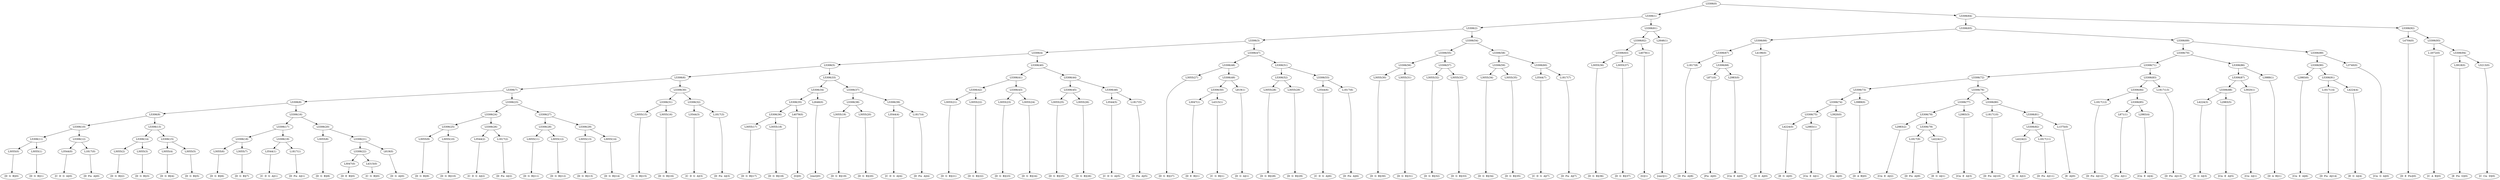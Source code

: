 digraph sample{
"L3055(0)"->"[D  G  B](0)"
"L3055(1)"->"[D  G  B](1)"
"L5306(11)"->"L3055(0)"
"L5306(11)"->"L3055(1)"
"L3544(0)"->"[C  D  G  A](0)"
"L1817(0)"->"[D  Fis  A](0)"
"L5306(12)"->"L3544(0)"
"L5306(12)"->"L1817(0)"
"L5306(10)"->"L5306(11)"
"L5306(10)"->"L5306(12)"
"L3055(2)"->"[D  G  B](2)"
"L3055(3)"->"[D  G  B](3)"
"L5306(14)"->"L3055(2)"
"L5306(14)"->"L3055(3)"
"L3055(4)"->"[D  G  B](4)"
"L3055(5)"->"[D  G  B](5)"
"L5306(15)"->"L3055(4)"
"L5306(15)"->"L3055(5)"
"L5306(13)"->"L5306(14)"
"L5306(13)"->"L5306(15)"
"L5306(9)"->"L5306(10)"
"L5306(9)"->"L5306(13)"
"L3055(6)"->"[D  G  B](6)"
"L3055(7)"->"[D  G  B](7)"
"L5306(18)"->"L3055(6)"
"L5306(18)"->"L3055(7)"
"L3544(1)"->"[C  D  G  A](1)"
"L1817(1)"->"[D  Fis  A](1)"
"L5306(19)"->"L3544(1)"
"L5306(19)"->"L1817(1)"
"L5306(17)"->"L5306(18)"
"L5306(17)"->"L5306(19)"
"L3055(8)"->"[D  G  B](8)"
"L3047(0)"->"[D  E  B](0)"
"L4315(0)"->"[C  G  B](0)"
"L5306(22)"->"L3047(0)"
"L5306(22)"->"L4315(0)"
"L819(0)"->"[D  G  A](0)"
"L5306(21)"->"L5306(22)"
"L5306(21)"->"L819(0)"
"L5306(20)"->"L3055(8)"
"L5306(20)"->"L5306(21)"
"L5306(16)"->"L5306(17)"
"L5306(16)"->"L5306(20)"
"L5306(8)"->"L5306(9)"
"L5306(8)"->"L5306(16)"
"L3055(9)"->"[D  G  B](9)"
"L3055(10)"->"[D  G  B](10)"
"L5306(25)"->"L3055(9)"
"L5306(25)"->"L3055(10)"
"L3544(2)"->"[C  D  G  A](2)"
"L1817(2)"->"[D  Fis  A](2)"
"L5306(26)"->"L3544(2)"
"L5306(26)"->"L1817(2)"
"L5306(24)"->"L5306(25)"
"L5306(24)"->"L5306(26)"
"L3055(11)"->"[D  G  B](11)"
"L3055(12)"->"[D  G  B](12)"
"L5306(28)"->"L3055(11)"
"L5306(28)"->"L3055(12)"
"L3055(13)"->"[D  G  B](13)"
"L3055(14)"->"[D  G  B](14)"
"L5306(29)"->"L3055(13)"
"L5306(29)"->"L3055(14)"
"L5306(27)"->"L5306(28)"
"L5306(27)"->"L5306(29)"
"L5306(23)"->"L5306(24)"
"L5306(23)"->"L5306(27)"
"L5306(7)"->"L5306(8)"
"L5306(7)"->"L5306(23)"
"L3055(15)"->"[D  G  B](15)"
"L3055(16)"->"[D  G  B](16)"
"L5306(31)"->"L3055(15)"
"L5306(31)"->"L3055(16)"
"L3544(3)"->"[C  D  G  A](3)"
"L1817(3)"->"[D  Fis  A](3)"
"L5306(32)"->"L3544(3)"
"L5306(32)"->"L1817(3)"
"L5306(30)"->"L5306(31)"
"L5306(30)"->"L5306(32)"
"L5306(6)"->"L5306(7)"
"L5306(6)"->"L5306(30)"
"L3055(17)"->"[D  G  B](17)"
"L3055(18)"->"[D  G  B](18)"
"L5306(36)"->"L3055(17)"
"L5306(36)"->"L3055(18)"
"L4079(0)"->"[G](0)"
"L5306(35)"->"L5306(36)"
"L5306(35)"->"L4079(0)"
"L2646(0)"->"[rest](0)"
"L5306(34)"->"L5306(35)"
"L5306(34)"->"L2646(0)"
"L3055(19)"->"[D  G  B](19)"
"L3055(20)"->"[D  G  B](20)"
"L5306(38)"->"L3055(19)"
"L5306(38)"->"L3055(20)"
"L3544(4)"->"[C  D  G  A](4)"
"L1817(4)"->"[D  Fis  A](4)"
"L5306(39)"->"L3544(4)"
"L5306(39)"->"L1817(4)"
"L5306(37)"->"L5306(38)"
"L5306(37)"->"L5306(39)"
"L5306(33)"->"L5306(34)"
"L5306(33)"->"L5306(37)"
"L5306(5)"->"L5306(6)"
"L5306(5)"->"L5306(33)"
"L3055(21)"->"[D  G  B](21)"
"L3055(22)"->"[D  G  B](22)"
"L5306(42)"->"L3055(21)"
"L5306(42)"->"L3055(22)"
"L3055(23)"->"[D  G  B](23)"
"L3055(24)"->"[D  G  B](24)"
"L5306(43)"->"L3055(23)"
"L5306(43)"->"L3055(24)"
"L5306(41)"->"L5306(42)"
"L5306(41)"->"L5306(43)"
"L3055(25)"->"[D  G  B](25)"
"L3055(26)"->"[D  G  B](26)"
"L5306(45)"->"L3055(25)"
"L5306(45)"->"L3055(26)"
"L3544(5)"->"[C  D  G  A](5)"
"L1817(5)"->"[D  Fis  A](5)"
"L5306(46)"->"L3544(5)"
"L5306(46)"->"L1817(5)"
"L5306(44)"->"L5306(45)"
"L5306(44)"->"L5306(46)"
"L5306(40)"->"L5306(41)"
"L5306(40)"->"L5306(44)"
"L5306(4)"->"L5306(5)"
"L5306(4)"->"L5306(40)"
"L3055(27)"->"[D  G  B](27)"
"L3047(1)"->"[D  E  B](1)"
"L4315(1)"->"[C  G  B](1)"
"L5306(50)"->"L3047(1)"
"L5306(50)"->"L4315(1)"
"L819(1)"->"[D  G  A](1)"
"L5306(49)"->"L5306(50)"
"L5306(49)"->"L819(1)"
"L5306(48)"->"L3055(27)"
"L5306(48)"->"L5306(49)"
"L3055(28)"->"[D  G  B](28)"
"L3055(29)"->"[D  G  B](29)"
"L5306(52)"->"L3055(28)"
"L5306(52)"->"L3055(29)"
"L3544(6)"->"[C  D  G  A](6)"
"L1817(6)"->"[D  Fis  A](6)"
"L5306(53)"->"L3544(6)"
"L5306(53)"->"L1817(6)"
"L5306(51)"->"L5306(52)"
"L5306(51)"->"L5306(53)"
"L5306(47)"->"L5306(48)"
"L5306(47)"->"L5306(51)"
"L5306(3)"->"L5306(4)"
"L5306(3)"->"L5306(47)"
"L3055(30)"->"[D  G  B](30)"
"L3055(31)"->"[D  G  B](31)"
"L5306(56)"->"L3055(30)"
"L5306(56)"->"L3055(31)"
"L3055(32)"->"[D  G  B](32)"
"L3055(33)"->"[D  G  B](33)"
"L5306(57)"->"L3055(32)"
"L5306(57)"->"L3055(33)"
"L5306(55)"->"L5306(56)"
"L5306(55)"->"L5306(57)"
"L3055(34)"->"[D  G  B](34)"
"L3055(35)"->"[D  G  B](35)"
"L5306(59)"->"L3055(34)"
"L5306(59)"->"L3055(35)"
"L3544(7)"->"[C  D  G  A](7)"
"L1817(7)"->"[D  Fis  A](7)"
"L5306(60)"->"L3544(7)"
"L5306(60)"->"L1817(7)"
"L5306(58)"->"L5306(59)"
"L5306(58)"->"L5306(60)"
"L5306(54)"->"L5306(55)"
"L5306(54)"->"L5306(58)"
"L5306(2)"->"L5306(3)"
"L5306(2)"->"L5306(54)"
"L3055(36)"->"[D  G  B](36)"
"L3055(37)"->"[D  G  B](37)"
"L5306(63)"->"L3055(36)"
"L5306(63)"->"L3055(37)"
"L4079(1)"->"[G](1)"
"L5306(62)"->"L5306(63)"
"L5306(62)"->"L4079(1)"
"L2646(1)"->"[rest](1)"
"L5306(61)"->"L5306(62)"
"L5306(61)"->"L2646(1)"
"L5306(1)"->"L5306(2)"
"L5306(1)"->"L5306(61)"
"L1817(8)"->"[D  Fis  A](8)"
"L871(0)"->"[Fis  A](0)"
"L2983(0)"->"[Cis  E  A](0)"
"L5306(68)"->"L871(0)"
"L5306(68)"->"L2983(0)"
"L5306(67)"->"L1817(8)"
"L5306(67)"->"L5306(68)"
"L4196(0)"->"[D  E  A](0)"
"L5306(66)"->"L5306(67)"
"L5306(66)"->"L4196(0)"
"L4224(0)"->"[E  G  A](0)"
"L2983(1)"->"[Cis  E  A](1)"
"L5306(75)"->"L4224(0)"
"L5306(75)"->"L2983(1)"
"L3920(0)"->"[Cis  A](0)"
"L5306(74)"->"L5306(75)"
"L5306(74)"->"L3920(0)"
"L3989(0)"->"[D  A  B](0)"
"L5306(73)"->"L5306(74)"
"L5306(73)"->"L3989(0)"
"L2983(2)"->"[Cis  E  A](2)"
"L1817(9)"->"[D  Fis  A](9)"
"L4224(1)"->"[E  G  A](1)"
"L5306(79)"->"L1817(9)"
"L5306(79)"->"L4224(1)"
"L5306(78)"->"L2983(2)"
"L5306(78)"->"L5306(79)"
"L2983(3)"->"[Cis  E  A](3)"
"L5306(77)"->"L5306(78)"
"L5306(77)"->"L2983(3)"
"L1817(10)"->"[D  Fis  A](10)"
"L4224(2)"->"[E  G  A](2)"
"L1817(11)"->"[D  Fis  A](11)"
"L5306(82)"->"L4224(2)"
"L5306(82)"->"L1817(11)"
"L1375(0)"->"[E  A](0)"
"L5306(81)"->"L5306(82)"
"L5306(81)"->"L1375(0)"
"L5306(80)"->"L1817(10)"
"L5306(80)"->"L5306(81)"
"L5306(76)"->"L5306(77)"
"L5306(76)"->"L5306(80)"
"L5306(72)"->"L5306(73)"
"L5306(72)"->"L5306(76)"
"L1817(12)"->"[D  Fis  A](12)"
"L871(1)"->"[Fis  A](1)"
"L2983(4)"->"[Cis  E  A](4)"
"L5306(85)"->"L871(1)"
"L5306(85)"->"L2983(4)"
"L5306(84)"->"L1817(12)"
"L5306(84)"->"L5306(85)"
"L1817(13)"->"[D  Fis  A](13)"
"L5306(83)"->"L5306(84)"
"L5306(83)"->"L1817(13)"
"L5306(71)"->"L5306(72)"
"L5306(71)"->"L5306(83)"
"L4224(3)"->"[E  G  A](3)"
"L2983(5)"->"[Cis  E  A](5)"
"L5306(88)"->"L4224(3)"
"L5306(88)"->"L2983(5)"
"L3920(1)"->"[Cis  A](1)"
"L5306(87)"->"L5306(88)"
"L5306(87)"->"L3920(1)"
"L3989(1)"->"[D  A  B](1)"
"L5306(86)"->"L5306(87)"
"L5306(86)"->"L3989(1)"
"L5306(70)"->"L5306(71)"
"L5306(70)"->"L5306(86)"
"L2983(6)"->"[Cis  E  A](6)"
"L1817(14)"->"[D  Fis  A](14)"
"L4224(4)"->"[E  G  A](4)"
"L5306(91)"->"L1817(14)"
"L5306(91)"->"L4224(4)"
"L5306(90)"->"L2983(6)"
"L5306(90)"->"L5306(91)"
"L3740(0)"->"[Cis  G  A](0)"
"L5306(89)"->"L5306(90)"
"L5306(89)"->"L3740(0)"
"L5306(69)"->"L5306(70)"
"L5306(69)"->"L5306(89)"
"L5306(65)"->"L5306(66)"
"L5306(65)"->"L5306(69)"
"L4704(0)"->"[D  E  Fis](0)"
"L-2072(0)"->"[C  A  B](0)"
"L3918(0)"->"[E  Fis  G](0)"
"L5213(0)"->"[C  Cis  D](0)"
"L5306(94)"->"L3918(0)"
"L5306(94)"->"L5213(0)"
"L5306(93)"->"L-2072(0)"
"L5306(93)"->"L5306(94)"
"L5306(92)"->"L4704(0)"
"L5306(92)"->"L5306(93)"
"L5306(64)"->"L5306(65)"
"L5306(64)"->"L5306(92)"
"L5306(0)"->"L5306(1)"
"L5306(0)"->"L5306(64)"
{rank = min; "L5306(0)"}
{rank = same; "L5306(1)"; "L5306(64)";}
{rank = same; "L5306(2)"; "L5306(61)"; "L5306(65)"; "L5306(92)";}
{rank = same; "L5306(3)"; "L5306(54)"; "L5306(62)"; "L2646(1)"; "L5306(66)"; "L5306(69)"; "L4704(0)"; "L5306(93)";}
{rank = same; "L5306(4)"; "L5306(47)"; "L5306(55)"; "L5306(58)"; "L5306(63)"; "L4079(1)"; "L5306(67)"; "L4196(0)"; "L5306(70)"; "L5306(89)"; "L-2072(0)"; "L5306(94)";}
{rank = same; "L5306(5)"; "L5306(40)"; "L5306(48)"; "L5306(51)"; "L5306(56)"; "L5306(57)"; "L5306(59)"; "L5306(60)"; "L3055(36)"; "L3055(37)"; "L1817(8)"; "L5306(68)"; "L5306(71)"; "L5306(86)"; "L5306(90)"; "L3740(0)"; "L3918(0)"; "L5213(0)";}
{rank = same; "L5306(6)"; "L5306(33)"; "L5306(41)"; "L5306(44)"; "L3055(27)"; "L5306(49)"; "L5306(52)"; "L5306(53)"; "L3055(30)"; "L3055(31)"; "L3055(32)"; "L3055(33)"; "L3055(34)"; "L3055(35)"; "L3544(7)"; "L1817(7)"; "L871(0)"; "L2983(0)"; "L5306(72)"; "L5306(83)"; "L5306(87)"; "L3989(1)"; "L2983(6)"; "L5306(91)";}
{rank = same; "L5306(7)"; "L5306(30)"; "L5306(34)"; "L5306(37)"; "L5306(42)"; "L5306(43)"; "L5306(45)"; "L5306(46)"; "L5306(50)"; "L819(1)"; "L3055(28)"; "L3055(29)"; "L3544(6)"; "L1817(6)"; "L5306(73)"; "L5306(76)"; "L5306(84)"; "L1817(13)"; "L5306(88)"; "L3920(1)"; "L1817(14)"; "L4224(4)";}
{rank = same; "L5306(8)"; "L5306(23)"; "L5306(31)"; "L5306(32)"; "L5306(35)"; "L2646(0)"; "L5306(38)"; "L5306(39)"; "L3055(21)"; "L3055(22)"; "L3055(23)"; "L3055(24)"; "L3055(25)"; "L3055(26)"; "L3544(5)"; "L1817(5)"; "L3047(1)"; "L4315(1)"; "L5306(74)"; "L3989(0)"; "L5306(77)"; "L5306(80)"; "L1817(12)"; "L5306(85)"; "L4224(3)"; "L2983(5)";}
{rank = same; "L5306(9)"; "L5306(16)"; "L5306(24)"; "L5306(27)"; "L3055(15)"; "L3055(16)"; "L3544(3)"; "L1817(3)"; "L5306(36)"; "L4079(0)"; "L3055(19)"; "L3055(20)"; "L3544(4)"; "L1817(4)"; "L5306(75)"; "L3920(0)"; "L5306(78)"; "L2983(3)"; "L1817(10)"; "L5306(81)"; "L871(1)"; "L2983(4)";}
{rank = same; "L5306(10)"; "L5306(13)"; "L5306(17)"; "L5306(20)"; "L5306(25)"; "L5306(26)"; "L5306(28)"; "L5306(29)"; "L3055(17)"; "L3055(18)"; "L4224(0)"; "L2983(1)"; "L2983(2)"; "L5306(79)"; "L5306(82)"; "L1375(0)";}
{rank = same; "L5306(11)"; "L5306(12)"; "L5306(14)"; "L5306(15)"; "L5306(18)"; "L5306(19)"; "L3055(8)"; "L5306(21)"; "L3055(9)"; "L3055(10)"; "L3544(2)"; "L1817(2)"; "L3055(11)"; "L3055(12)"; "L3055(13)"; "L3055(14)"; "L1817(9)"; "L4224(1)"; "L4224(2)"; "L1817(11)";}
{rank = same; "L3055(0)"; "L3055(1)"; "L3544(0)"; "L1817(0)"; "L3055(2)"; "L3055(3)"; "L3055(4)"; "L3055(5)"; "L3055(6)"; "L3055(7)"; "L3544(1)"; "L1817(1)"; "L5306(22)"; "L819(0)";}
{rank = same; "L3047(0)"; "L4315(0)";}
{rank = max; "[C  A  B](0)"; "[C  Cis  D](0)"; "[C  D  G  A](0)"; "[C  D  G  A](1)"; "[C  D  G  A](2)"; "[C  D  G  A](3)"; "[C  D  G  A](4)"; "[C  D  G  A](5)"; "[C  D  G  A](6)"; "[C  D  G  A](7)"; "[C  G  B](0)"; "[C  G  B](1)"; "[Cis  A](0)"; "[Cis  A](1)"; "[Cis  E  A](0)"; "[Cis  E  A](1)"; "[Cis  E  A](2)"; "[Cis  E  A](3)"; "[Cis  E  A](4)"; "[Cis  E  A](5)"; "[Cis  E  A](6)"; "[Cis  G  A](0)"; "[D  A  B](0)"; "[D  A  B](1)"; "[D  E  A](0)"; "[D  E  B](0)"; "[D  E  B](1)"; "[D  E  Fis](0)"; "[D  Fis  A](0)"; "[D  Fis  A](1)"; "[D  Fis  A](10)"; "[D  Fis  A](11)"; "[D  Fis  A](12)"; "[D  Fis  A](13)"; "[D  Fis  A](14)"; "[D  Fis  A](2)"; "[D  Fis  A](3)"; "[D  Fis  A](4)"; "[D  Fis  A](5)"; "[D  Fis  A](6)"; "[D  Fis  A](7)"; "[D  Fis  A](8)"; "[D  Fis  A](9)"; "[D  G  A](0)"; "[D  G  A](1)"; "[D  G  B](0)"; "[D  G  B](1)"; "[D  G  B](10)"; "[D  G  B](11)"; "[D  G  B](12)"; "[D  G  B](13)"; "[D  G  B](14)"; "[D  G  B](15)"; "[D  G  B](16)"; "[D  G  B](17)"; "[D  G  B](18)"; "[D  G  B](19)"; "[D  G  B](2)"; "[D  G  B](20)"; "[D  G  B](21)"; "[D  G  B](22)"; "[D  G  B](23)"; "[D  G  B](24)"; "[D  G  B](25)"; "[D  G  B](26)"; "[D  G  B](27)"; "[D  G  B](28)"; "[D  G  B](29)"; "[D  G  B](3)"; "[D  G  B](30)"; "[D  G  B](31)"; "[D  G  B](32)"; "[D  G  B](33)"; "[D  G  B](34)"; "[D  G  B](35)"; "[D  G  B](36)"; "[D  G  B](37)"; "[D  G  B](4)"; "[D  G  B](5)"; "[D  G  B](6)"; "[D  G  B](7)"; "[D  G  B](8)"; "[D  G  B](9)"; "[E  A](0)"; "[E  Fis  G](0)"; "[E  G  A](0)"; "[E  G  A](1)"; "[E  G  A](2)"; "[E  G  A](3)"; "[E  G  A](4)"; "[Fis  A](0)"; "[Fis  A](1)"; "[G](0)"; "[G](1)"; "[rest](0)"; "[rest](1)";}
}